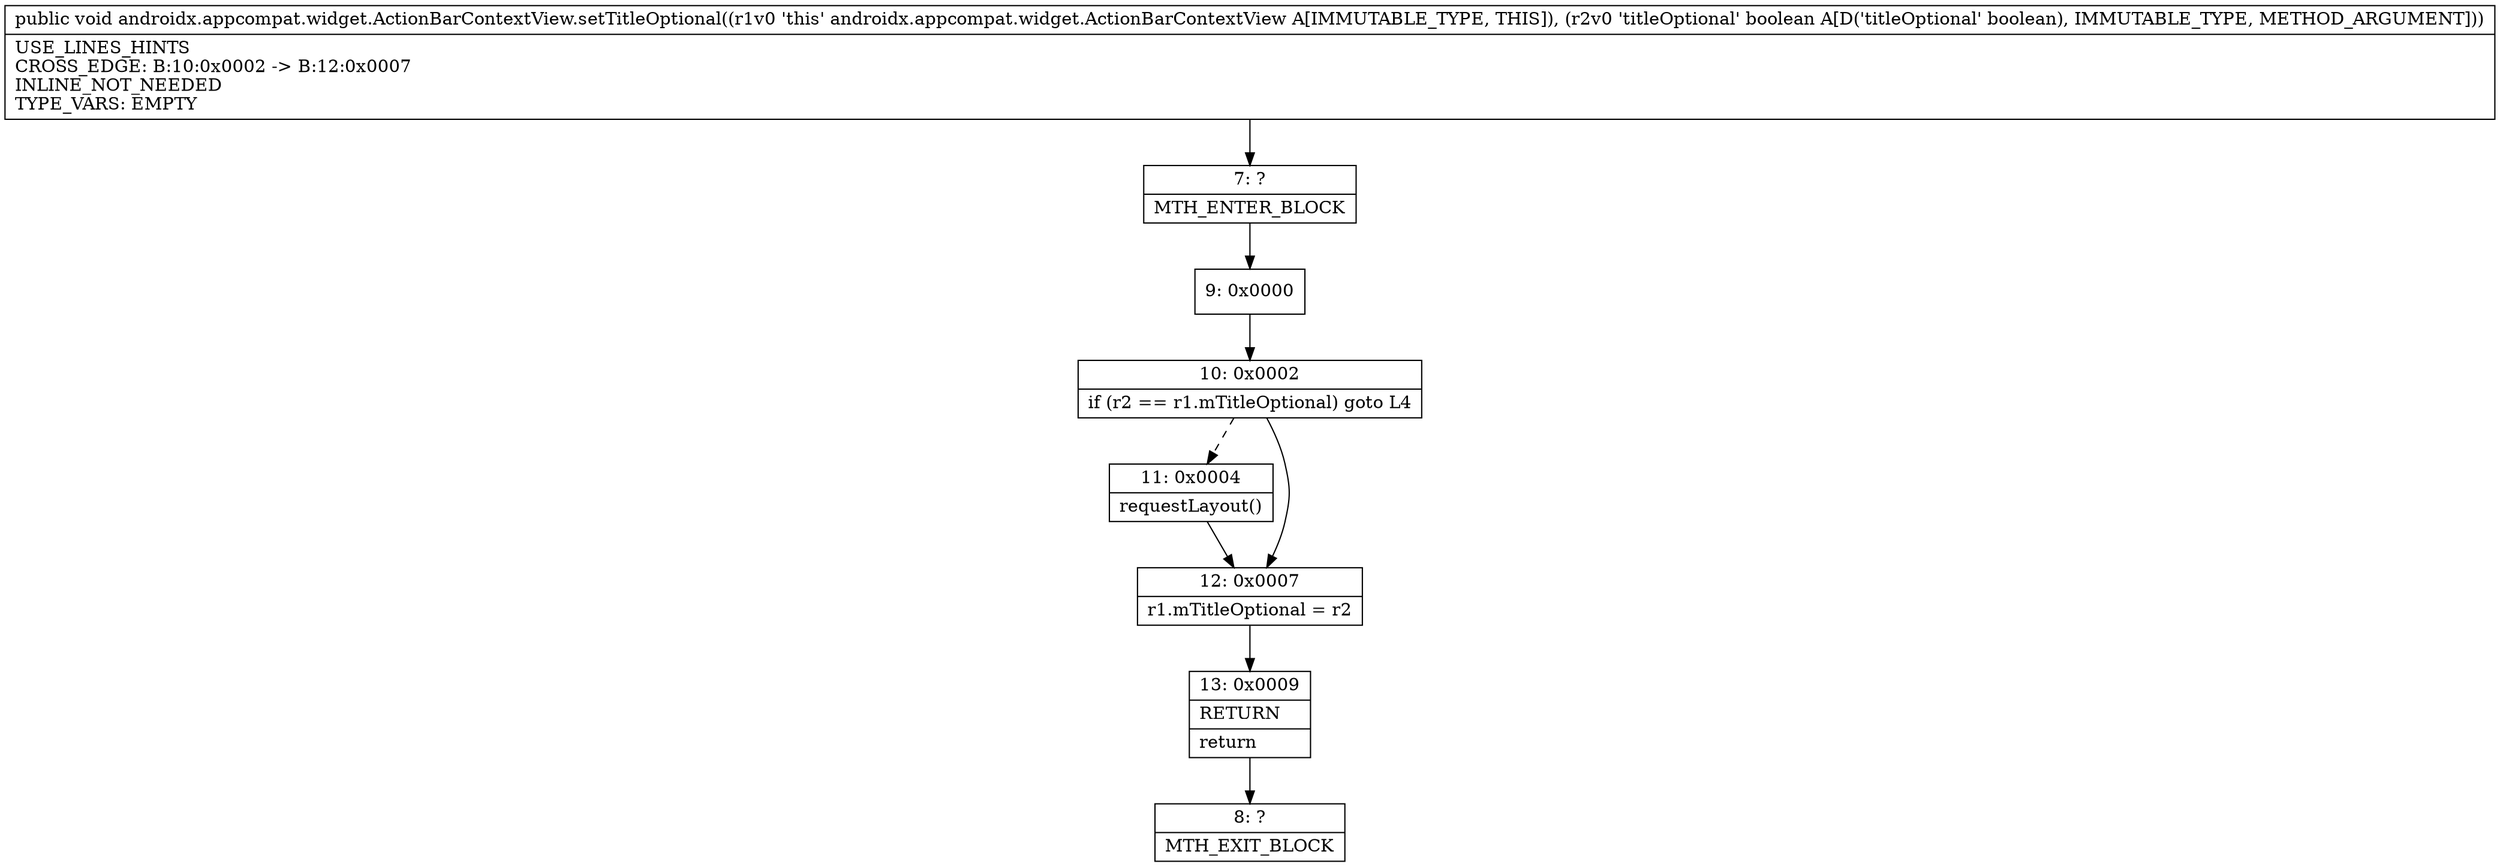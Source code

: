 digraph "CFG forandroidx.appcompat.widget.ActionBarContextView.setTitleOptional(Z)V" {
Node_7 [shape=record,label="{7\:\ ?|MTH_ENTER_BLOCK\l}"];
Node_9 [shape=record,label="{9\:\ 0x0000}"];
Node_10 [shape=record,label="{10\:\ 0x0002|if (r2 == r1.mTitleOptional) goto L4\l}"];
Node_11 [shape=record,label="{11\:\ 0x0004|requestLayout()\l}"];
Node_12 [shape=record,label="{12\:\ 0x0007|r1.mTitleOptional = r2\l}"];
Node_13 [shape=record,label="{13\:\ 0x0009|RETURN\l|return\l}"];
Node_8 [shape=record,label="{8\:\ ?|MTH_EXIT_BLOCK\l}"];
MethodNode[shape=record,label="{public void androidx.appcompat.widget.ActionBarContextView.setTitleOptional((r1v0 'this' androidx.appcompat.widget.ActionBarContextView A[IMMUTABLE_TYPE, THIS]), (r2v0 'titleOptional' boolean A[D('titleOptional' boolean), IMMUTABLE_TYPE, METHOD_ARGUMENT]))  | USE_LINES_HINTS\lCROSS_EDGE: B:10:0x0002 \-\> B:12:0x0007\lINLINE_NOT_NEEDED\lTYPE_VARS: EMPTY\l}"];
MethodNode -> Node_7;Node_7 -> Node_9;
Node_9 -> Node_10;
Node_10 -> Node_11[style=dashed];
Node_10 -> Node_12;
Node_11 -> Node_12;
Node_12 -> Node_13;
Node_13 -> Node_8;
}

